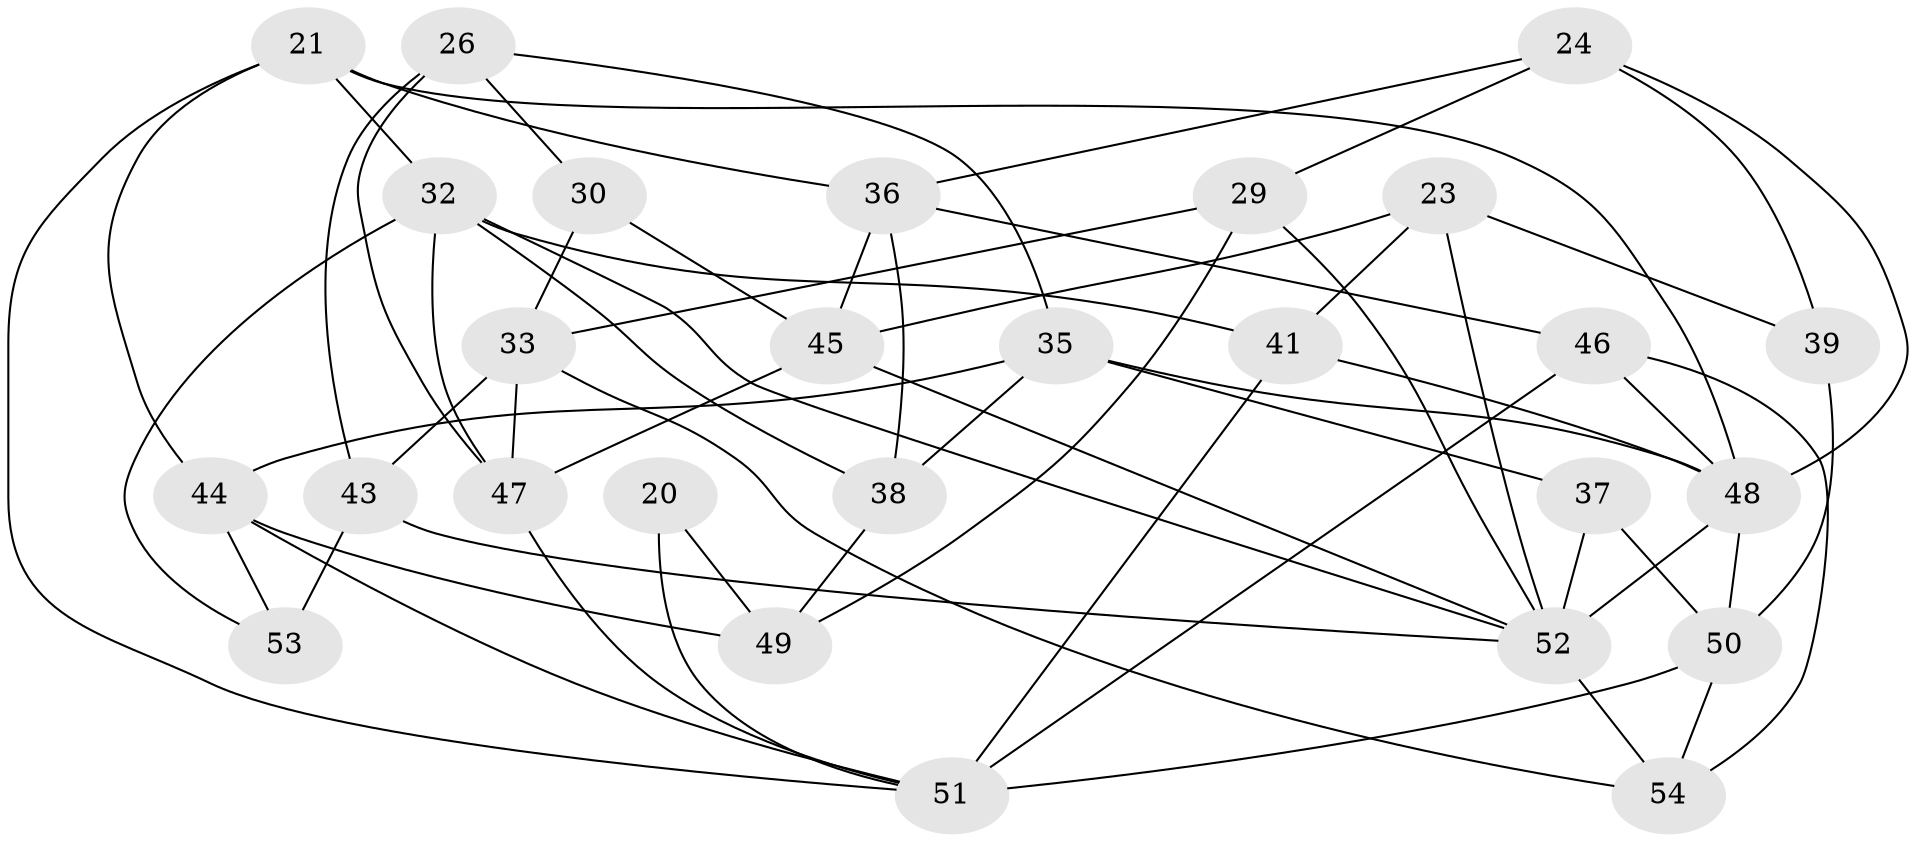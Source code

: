 // original degree distribution, {4: 1.0}
// Generated by graph-tools (version 1.1) at 2025/02/03/04/25 22:02:13]
// undirected, 27 vertices, 61 edges
graph export_dot {
graph [start="1"]
  node [color=gray90,style=filled];
  20;
  21 [super="+12"];
  23 [super="+17"];
  24;
  26 [super="+15"];
  29;
  30;
  32 [super="+14"];
  33 [super="+2"];
  35 [super="+27"];
  36 [super="+22"];
  37 [super="+5"];
  38;
  39;
  41 [super="+7"];
  43 [super="+19"];
  44 [super="+31"];
  45 [super="+4"];
  46 [super="+42"];
  47 [super="+13"];
  48 [super="+9+34+40"];
  49 [super="+28"];
  50 [super="+18"];
  51 [super="+11"];
  52 [super="+16+25"];
  53;
  54;
  20 -- 49 [weight=2];
  20 -- 51 [weight=2];
  21 -- 44;
  21 -- 48 [weight=2];
  21 -- 36;
  21 -- 51;
  21 -- 32;
  23 -- 39 [weight=2];
  23 -- 45;
  23 -- 41 [weight=2];
  23 -- 52;
  24 -- 29;
  24 -- 39;
  24 -- 48;
  24 -- 36;
  26 -- 30;
  26 -- 43 [weight=2];
  26 -- 47 [weight=2];
  26 -- 35;
  29 -- 49;
  29 -- 33;
  29 -- 52;
  30 -- 33 [weight=2];
  30 -- 45;
  32 -- 53;
  32 -- 47;
  32 -- 41;
  32 -- 52;
  32 -- 38;
  33 -- 54;
  33 -- 43;
  33 -- 47;
  35 -- 37 [weight=2];
  35 -- 38;
  35 -- 48;
  35 -- 44;
  36 -- 45 [weight=2];
  36 -- 38;
  36 -- 46;
  37 -- 52 [weight=3];
  37 -- 50;
  38 -- 49;
  39 -- 50;
  41 -- 48 [weight=2];
  41 -- 51 [weight=3];
  43 -- 53 [weight=2];
  43 -- 52;
  44 -- 49 [weight=2];
  44 -- 53;
  44 -- 51;
  45 -- 47;
  45 -- 52;
  46 -- 51;
  46 -- 48 [weight=3];
  46 -- 54;
  47 -- 51;
  48 -- 50 [weight=2];
  48 -- 52;
  50 -- 51;
  50 -- 54;
  52 -- 54;
}
